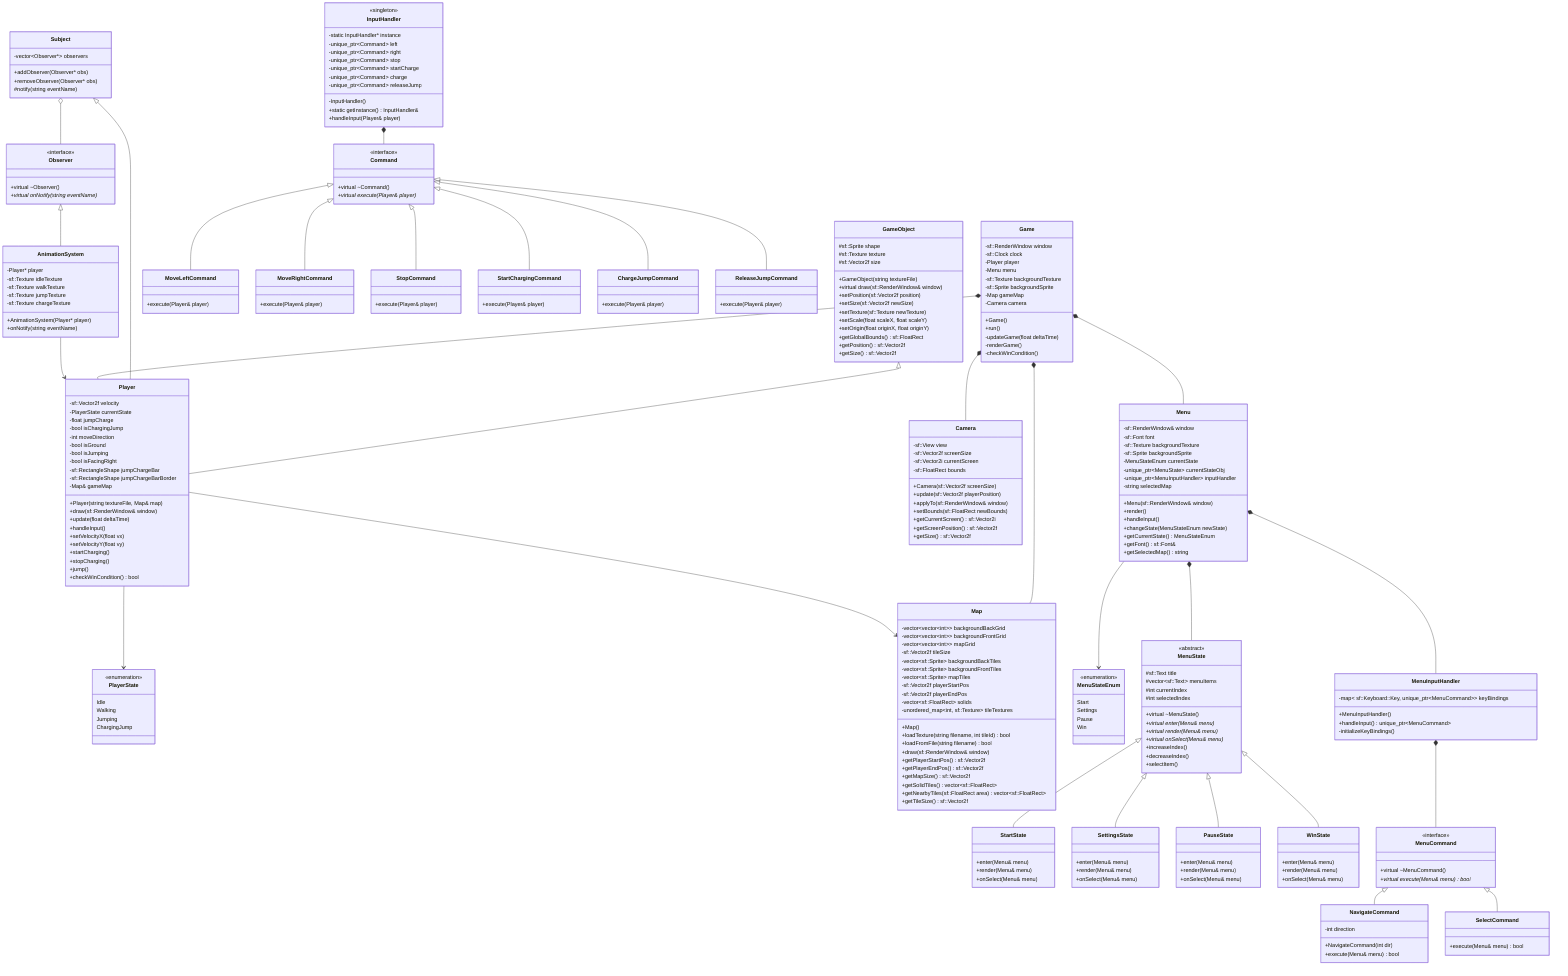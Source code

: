 classDiagram
    %% Main Game Class
    class Game {
        -sf::RenderWindow window
        -sf::Clock clock
        -Player player
        -Menu menu
        -sf::Texture backgroundTexture
        -sf::Sprite backgroundSprite
        -Map gameMap
        -Camera camera
        +Game()
        +run()
        -updateGame(float deltaTime)
        -renderGame()
        -checkWinCondition()
    }

    %% GameObject Base Class
    class GameObject {
        #sf::Sprite shape
        #sf::Texture texture
        #sf::Vector2f size
        +GameObject(string textureFile)
        +virtual draw(sf::RenderWindow& window)
        +setPosition(sf::Vector2f position)
        +setSize(sf::Vector2f newSize)
        +setTexture(sf::Texture newTexture)
        +setScale(float scaleX, float scaleY)
        +setOrigin(float originX, float originY)
        +getGlobalBounds() sf::FloatRect
        +getPosition() sf::Vector2f
        +getSize() sf::Vector2f
    }

    %% Observer Pattern
    class Observer {
        <<interface>>
        +virtual ~Observer()
        +virtual onNotify(string eventName)*
    }

    class Subject {
        -vector~Observer*~ observers
        +addObserver(Observer* obs)
        +removeObserver(Observer* obs)
        #notify(string eventName)
    }

    %% Player State Enum (tách riêng)
    class PlayerState {
        <<enumeration>>
        Idle
        Walking
        Jumping
        ChargingJump
    }

    %% Player Class
    class Player {
        -sf::Vector2f velocity
        -PlayerState currentState
        -float jumpCharge
        -bool isChargingJump
        -int moveDirection
        -bool isGround
        -bool isJumping
        -bool isFacingRight
        -sf::RectangleShape jumpChargeBar
        -sf::RectangleShape jumpChargeBarBorder
        -Map& gameMap
        +Player(string textureFile, Map& map)
        +draw(sf::RenderWindow& window)
        +update(float deltaTime)
        +handleInput()
        +setVelocityX(float vx)
        +setVelocityY(float vy)
        +startCharging()
        +stopCharging()
        +jump()
        +checkWinCondition() bool
    }

    %% Command Pattern
    class Command {
        <<interface>>
        +virtual ~Command()
        +virtual execute(Player& player)*
    }

    class MoveLeftCommand {
        +execute(Player& player)
    }

    class MoveRightCommand {
        +execute(Player& player)
    }

    class StopCommand {
        +execute(Player& player)
    }

    class StartChargingCommand {
        +execute(Player& player)
    }

    class ChargeJumpCommand {
        +execute(Player& player)
    }

    class ReleaseJumpCommand {
        +execute(Player& player)
    }

    %% Input Handler
    class InputHandler {
        <<singleton>>
        -static InputHandler* instance
        -unique_ptr~Command~ left
        -unique_ptr~Command~ right
        -unique_ptr~Command~ stop
        -unique_ptr~Command~ startCharge
        -unique_ptr~Command~ charge
        -unique_ptr~Command~ releaseJump
        -InputHandler()
        +static getInstance() InputHandler&
        +handleInput(Player& player)
    }

    %% Animation System
    class AnimationSystem {
        -Player* player
        -sf::Texture idleTexture
        -sf::Texture walkTexture
        -sf::Texture jumpTexture
        -sf::Texture chargeTexture
        +AnimationSystem(Player* player)
        +onNotify(string eventName)
    }

    %% Map Class
    class Map {
        -vector~vector~int~~ backgroundBackGrid
        -vector~vector~int~~ backgroundFrontGrid
        -vector~vector~int~~ mapGrid
        -sf::Vector2f tileSize
        -vector~sf::Sprite~ backgroundBackTiles
        -vector~sf::Sprite~ backgroundFrontTiles
        -vector~sf::Sprite~ mapTiles
        -sf::Vector2f playerStartPos
        -sf::Vector2f playerEndPos
        -vector~sf::FloatRect~ solids
        -unordered_map~int, sf::Texture~ tileTextures
        +Map()
        +loadTexture(string filename, int tileId) bool
        +loadFromFile(string filename) bool
        +draw(sf::RenderWindow& window)
        +getPlayerStartPos() sf::Vector2f
        +getPlayerEndPos() sf::Vector2f
        +getMapSize() sf::Vector2f
        +getSolidTiles() vector~sf::FloatRect~
        +getNearbyTiles(sf::FloatRect area) vector~sf::FloatRect~
        +getTileSize() sf::Vector2f
    }

    %% Camera Class
    class Camera {
        -sf::View view
        -sf::Vector2f screenSize
        -sf::Vector2i currentScreen
        -sf::FloatRect bounds
        +Camera(sf::Vector2f screenSize)
        +update(sf::Vector2f playerPosition)
        +applyTo(sf::RenderWindow& window)
        +setBounds(sf::FloatRect newBounds)
        +getCurrentScreen() sf::Vector2i
        +getScreenPosition() sf::Vector2f
        +getSize() sf::Vector2f
    }

    %% Menu System
    class MenuStateEnum {
        <<enumeration>>
        Start
        Settings
        Pause
        Win
    }

    class Menu {
        -sf::RenderWindow& window
        -sf::Font font
        -sf::Texture backgroundTexture
        -sf::Sprite backgroundSprite
        -MenuStateEnum currentState
        -unique_ptr~MenuState~ currentStateObj
        -unique_ptr~MenuInputHandler~ inputHandler
        -string selectedMap
        +Menu(sf::RenderWindow& window)
        +render()
        +handleInput()
        +changeState(MenuStateEnum newState)
        +getCurrentState() MenuStateEnum
        +getFont() sf::Font&
        +getSelectedMap() string
    }

    class MenuState {
        <<abstract>>
        #sf::Text title
        #vector~sf::Text~ menuItems
        #int currentIndex
        #int selectedIndex
        +virtual ~MenuState()
        +virtual enter(Menu& menu)*
        +virtual render(Menu& menu)*
        +virtual onSelect(Menu& menu)*
        +increaseIndex()
        +decreaseIndex()
        +selectItem()
    }

    class StartState {
        +enter(Menu& menu)
        +render(Menu& menu)
        +onSelect(Menu& menu)
    }

    class SettingsState {
        +enter(Menu& menu)
        +render(Menu& menu)
        +onSelect(Menu& menu)
    }

    class PauseState {
        +enter(Menu& menu)
        +render(Menu& menu)
        +onSelect(Menu& menu)
    }

    class WinState {
        +enter(Menu& menu)
        +render(Menu& menu)
        +onSelect(Menu& menu)
    }

    %% Menu Command Pattern
    class MenuCommand {
        <<interface>>
        +virtual ~MenuCommand()
        +virtual execute(Menu& menu) bool*
    }

    class NavigateCommand {
        -int direction
        +NavigateCommand(int dir)
        +execute(Menu& menu) bool
    }

    class SelectCommand {
        +execute(Menu& menu) bool
    }

    class MenuInputHandler {
        -map< sf::Keyboard::Key, unique_ptr~MenuCommand~> keyBindings
        +MenuInputHandler()
        +handleInput() unique_ptr~MenuCommand~
        -initializeKeyBindings()
    }

    %% Relationships
    GameObject <|-- Player
    Subject <|-- Player
    Observer <|-- AnimationSystem
    Command <|-- MoveLeftCommand
    Command <|-- MoveRightCommand
    Command <|-- StopCommand
    Command <|-- StartChargingCommand
    Command <|-- ChargeJumpCommand
    Command <|-- ReleaseJumpCommand
    MenuState <|-- StartState
    MenuState <|-- SettingsState
    MenuState <|-- PauseState
    MenuState <|-- WinState
    MenuCommand <|-- NavigateCommand
    MenuCommand <|-- SelectCommand

    Game *-- Player
    Game *-- Menu
    Game *-- Map
    Game *-- Camera
    Player --> Map
    Player --> PlayerState
    Menu --> MenuStateEnum
    Menu *-- MenuState
    Menu *-- MenuInputHandler
    MenuInputHandler *-- MenuCommand
    InputHandler *-- Command
    AnimationSystem --> Player
    Subject o-- Observer